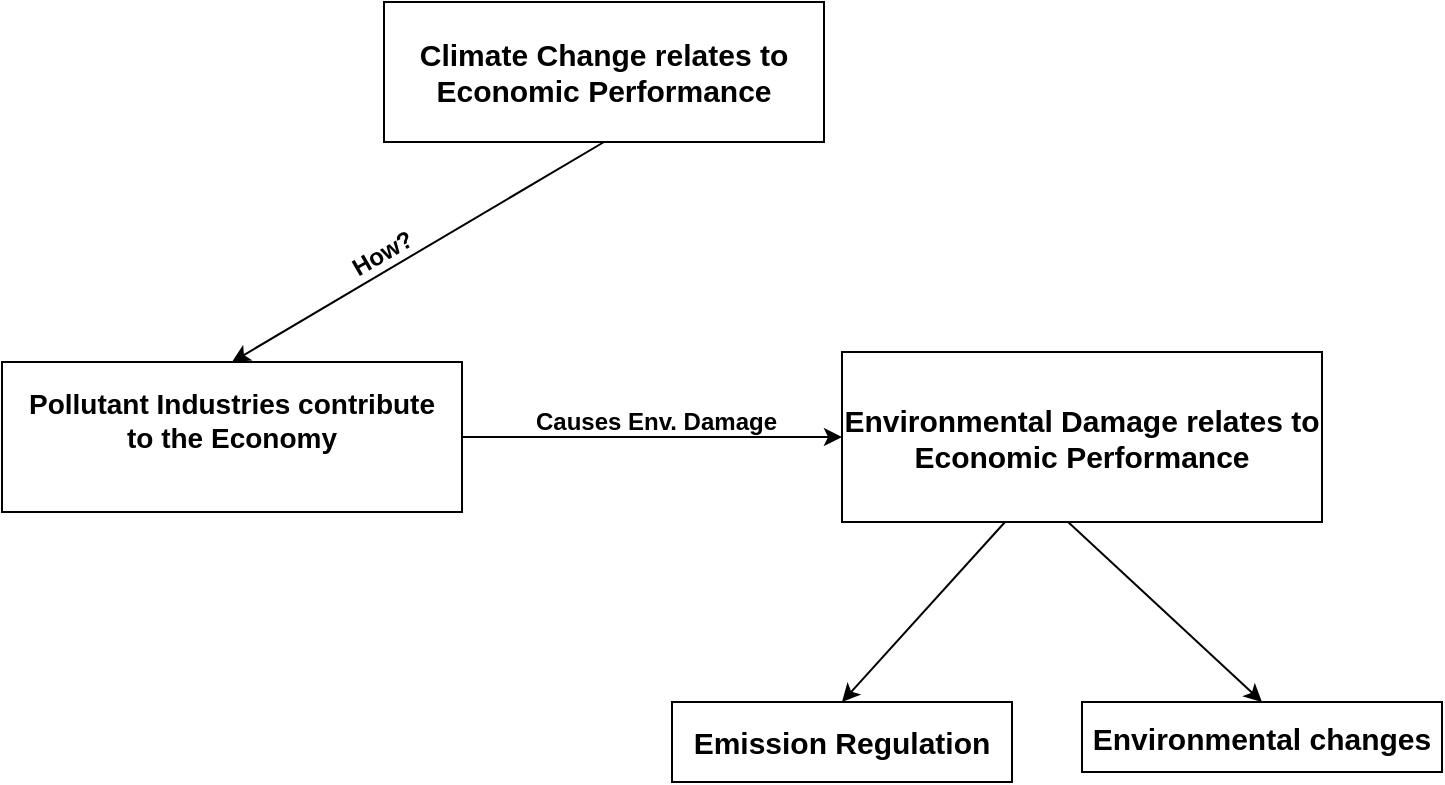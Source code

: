 <mxfile version="12.0.2" type="device" pages="1"><diagram id="AxHo9SJIG496Q2sqh3o_" name="Page-1"><mxGraphModel dx="1102" dy="567" grid="1" gridSize="10" guides="1" tooltips="1" connect="1" arrows="1" fold="1" page="1" pageScale="1" pageWidth="850" pageHeight="1100" math="0" shadow="0"><root><mxCell id="0"/><mxCell id="1" parent="0"/><mxCell id="_TtZMhgLUQR4C2kVOPyu-1" value="&lt;div style=&quot;font-size: 15px&quot;&gt;&lt;b&gt;&lt;font style=&quot;font-size: 15px&quot;&gt;Climate Change relates to &lt;br&gt;&lt;/font&gt;&lt;/b&gt;&lt;/div&gt;&lt;div style=&quot;font-size: 15px&quot;&gt;&lt;b&gt;&lt;font style=&quot;font-size: 15px&quot;&gt; Economic Performance&lt;/font&gt;&lt;/b&gt;&lt;/div&gt;" style="rounded=0;whiteSpace=wrap;html=1;" vertex="1" parent="1"><mxGeometry x="311" y="225" width="220" height="70" as="geometry"/></mxCell><mxCell id="_TtZMhgLUQR4C2kVOPyu-2" value="&lt;br&gt;&lt;div&gt;&lt;br&gt;&lt;/div&gt;" style="text;html=1;resizable=0;autosize=1;align=center;verticalAlign=middle;points=[];fillColor=none;strokeColor=none;rounded=0;" vertex="1" parent="1"><mxGeometry x="311" y="240" width="20" height="30" as="geometry"/></mxCell><mxCell id="_TtZMhgLUQR4C2kVOPyu-5" value="&lt;div style=&quot;font-size: 14px&quot;&gt;&lt;font style=&quot;font-size: 14px&quot; face=&quot;Helvetica&quot;&gt;&lt;b&gt;Pollutant Industries contribute &lt;br&gt;&lt;/b&gt;&lt;/font&gt;&lt;/div&gt;&lt;div style=&quot;font-size: 14px&quot;&gt;&lt;font style=&quot;font-size: 14px&quot; face=&quot;Helvetica&quot;&gt;&lt;b&gt;to the Economy&lt;/b&gt;&lt;/font&gt;&lt;/div&gt;&lt;div style=&quot;font-size: 14px&quot;&gt;&lt;font style=&quot;font-size: 14px&quot; face=&quot;Helvetica&quot;&gt;&lt;br&gt;&lt;/font&gt;&lt;/div&gt;" style="rounded=0;whiteSpace=wrap;html=1;" vertex="1" parent="1"><mxGeometry x="120" y="405" width="230" height="75" as="geometry"/></mxCell><mxCell id="_TtZMhgLUQR4C2kVOPyu-4" value="" style="orthogonalLoop=1;jettySize=auto;html=1;rounded=0;entryX=0.5;entryY=0;entryDx=0;entryDy=0;exitX=0.5;exitY=1;exitDx=0;exitDy=0;" edge="1" parent="1" source="_TtZMhgLUQR4C2kVOPyu-1" target="_TtZMhgLUQR4C2kVOPyu-5"><mxGeometry relative="1" as="geometry"><mxPoint x="358" y="300" as="sourcePoint"/></mxGeometry></mxCell><mxCell id="_TtZMhgLUQR4C2kVOPyu-10" value="&lt;font style=&quot;font-size: 15px&quot;&gt;&lt;b&gt;Emission Regulation&lt;/b&gt;&lt;/font&gt;" style="rounded=0;whiteSpace=wrap;html=1;" vertex="1" parent="1"><mxGeometry x="455" y="575" width="170" height="40" as="geometry"/></mxCell><mxCell id="_TtZMhgLUQR4C2kVOPyu-14" value="&lt;font style=&quot;font-size: 15px&quot;&gt;&lt;b&gt;Environmental changes  &lt;/b&gt;&lt;/font&gt;" style="rounded=0;whiteSpace=wrap;html=1;" vertex="1" parent="1"><mxGeometry x="660" y="575" width="180" height="35" as="geometry"/></mxCell><mxCell id="_TtZMhgLUQR4C2kVOPyu-16" value="&lt;font style=&quot;font-size: 15px&quot;&gt;&lt;b&gt;Environmental Damage relates to Economic Performance&lt;/b&gt;&lt;/font&gt;" style="rounded=0;whiteSpace=wrap;html=1;" vertex="1" parent="1"><mxGeometry x="540" y="400" width="240" height="85" as="geometry"/></mxCell><mxCell id="_TtZMhgLUQR4C2kVOPyu-17" value="&lt;b&gt;How?&lt;/b&gt;" style="text;html=1;resizable=0;points=[];autosize=1;align=left;verticalAlign=top;spacingTop=-4;rotation=-30;" vertex="1" parent="1"><mxGeometry x="291" y="338" width="50" height="20" as="geometry"/></mxCell><mxCell id="_TtZMhgLUQR4C2kVOPyu-20" value="&lt;b&gt;Causes Env. Damage&lt;br&gt;&lt;/b&gt;" style="text;html=1;resizable=0;points=[];autosize=1;align=left;verticalAlign=top;spacingTop=-4;" vertex="1" parent="1"><mxGeometry x="385" y="425" width="140" height="20" as="geometry"/></mxCell><mxCell id="_TtZMhgLUQR4C2kVOPyu-21" value="" style="endArrow=classic;html=1;entryX=0;entryY=0.5;entryDx=0;entryDy=0;exitX=1;exitY=0.5;exitDx=0;exitDy=0;" edge="1" parent="1" source="_TtZMhgLUQR4C2kVOPyu-5" target="_TtZMhgLUQR4C2kVOPyu-16"><mxGeometry width="50" height="50" relative="1" as="geometry"><mxPoint x="411" y="467.5" as="sourcePoint"/><mxPoint x="461" y="417.5" as="targetPoint"/></mxGeometry></mxCell><mxCell id="_TtZMhgLUQR4C2kVOPyu-23" value="" style="endArrow=classic;html=1;entryX=0.5;entryY=0;entryDx=0;entryDy=0;" edge="1" parent="1" source="_TtZMhgLUQR4C2kVOPyu-16" target="_TtZMhgLUQR4C2kVOPyu-10"><mxGeometry width="50" height="50" relative="1" as="geometry"><mxPoint x="570" y="540" as="sourcePoint"/><mxPoint x="620" y="490" as="targetPoint"/></mxGeometry></mxCell><mxCell id="_TtZMhgLUQR4C2kVOPyu-24" value="" style="endArrow=classic;html=1;entryX=0.5;entryY=0;entryDx=0;entryDy=0;exitX=0.471;exitY=1;exitDx=0;exitDy=0;exitPerimeter=0;" edge="1" parent="1" source="_TtZMhgLUQR4C2kVOPyu-16" target="_TtZMhgLUQR4C2kVOPyu-14"><mxGeometry width="50" height="50" relative="1" as="geometry"><mxPoint x="660" y="490" as="sourcePoint"/><mxPoint x="730" y="500" as="targetPoint"/></mxGeometry></mxCell></root></mxGraphModel></diagram></mxfile>